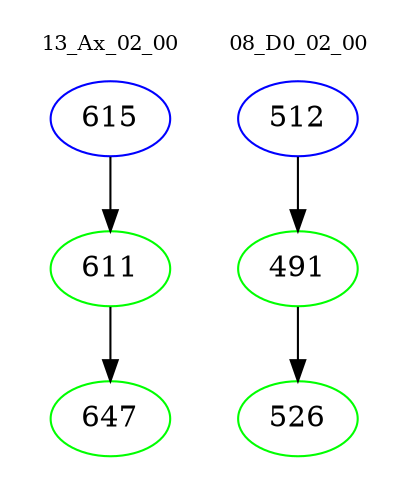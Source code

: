 digraph{
subgraph cluster_0 {
color = white
label = "13_Ax_02_00";
fontsize=10;
T0_615 [label="615", color="blue"]
T0_615 -> T0_611 [color="black"]
T0_611 [label="611", color="green"]
T0_611 -> T0_647 [color="black"]
T0_647 [label="647", color="green"]
}
subgraph cluster_1 {
color = white
label = "08_D0_02_00";
fontsize=10;
T1_512 [label="512", color="blue"]
T1_512 -> T1_491 [color="black"]
T1_491 [label="491", color="green"]
T1_491 -> T1_526 [color="black"]
T1_526 [label="526", color="green"]
}
}
